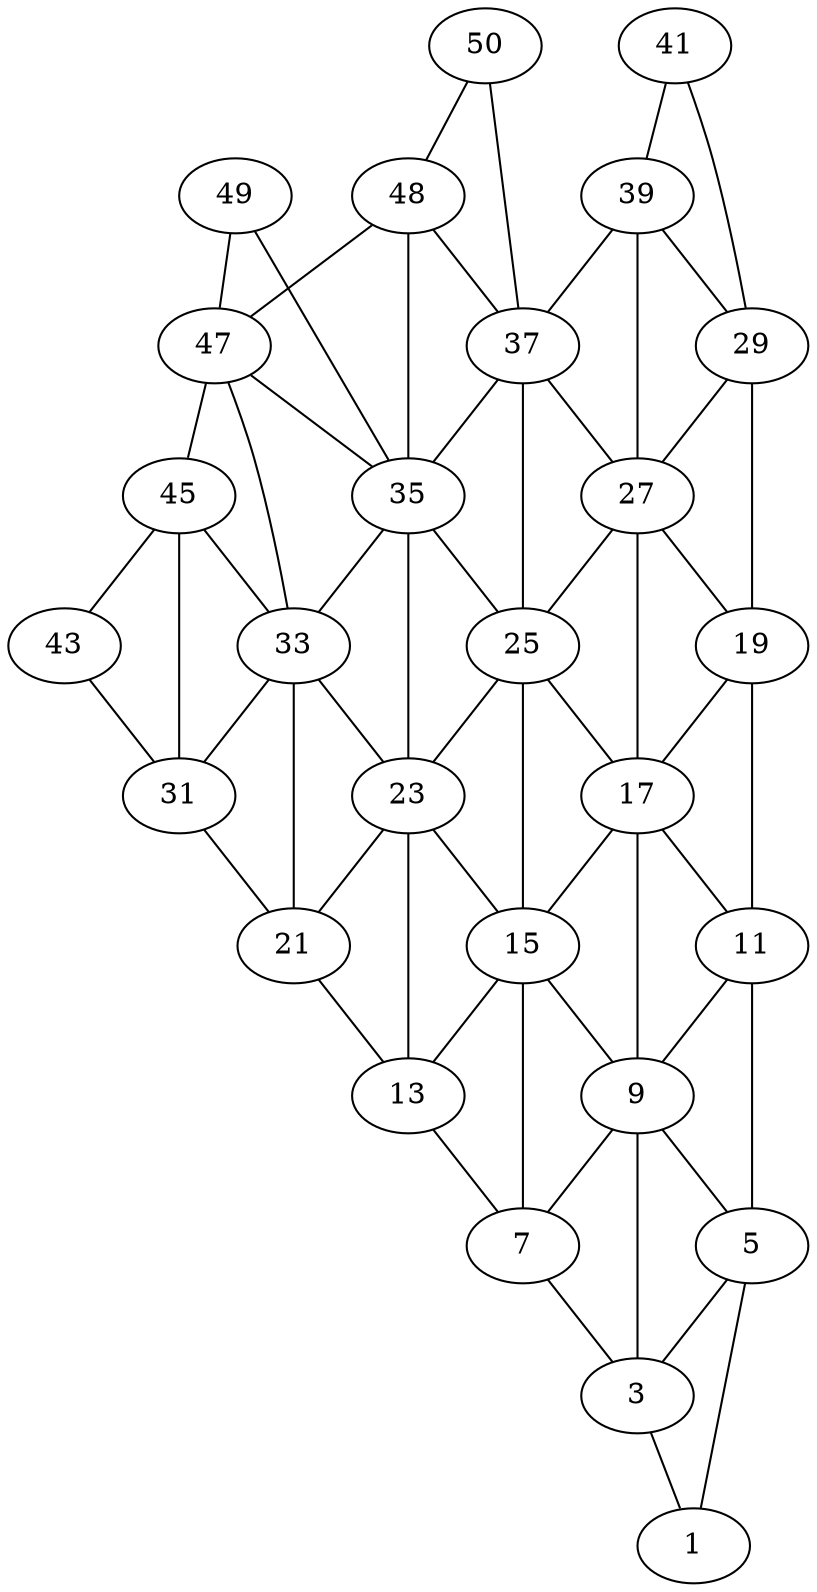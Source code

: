 graph G {
1;

3;

5;

7;

9;

11;

13;

15;

17;

19;

21;

23;

25;

27;

29;

31;

33;

35;

37;

39;

41;

43;

45;

47;

48;

49;

50;

3 -- 1;

5 -- 1;

5 -- 3;

7 -- 3;

9 -- 3;

9 -- 5;

9 -- 7;

11 -- 5;

11 -- 9;

13 -- 7;

15 -- 7;

15 -- 9;

15 -- 13;

17 -- 9;

17 -- 11;

17 -- 15;

19 -- 11;

19 -- 17;

21 -- 13;

23 -- 13;

23 -- 15;

23 -- 21;

25 -- 15;

25 -- 17;

25 -- 23;

27 -- 17;

27 -- 19;

27 -- 25;

29 -- 19;

29 -- 27;

31 -- 21;

33 -- 21;

33 -- 23;

33 -- 31;

35 -- 23;

35 -- 25;

35 -- 33;

37 -- 25;

37 -- 27;

37 -- 35;

39 -- 27;

39 -- 29;

39 -- 37;

41 -- 29;

41 -- 39;

43 -- 31;

45 -- 31;

45 -- 33;

45 -- 43;

47 -- 33;

47 -- 35;

47 -- 45;

48 -- 35;

48 -- 37;

48 -- 47;

49 -- 35;

49 -- 47;

50 -- 37;

50 -- 48;

}
